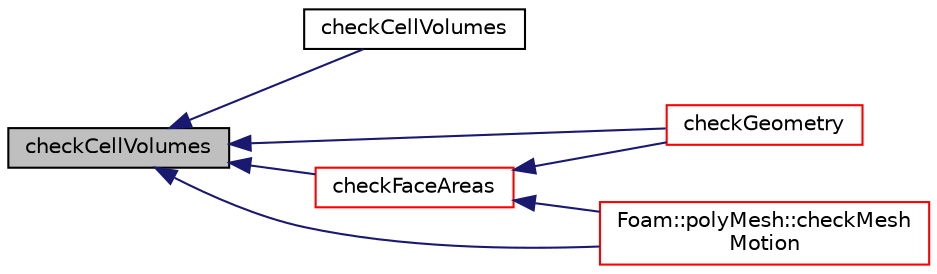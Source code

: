 digraph "checkCellVolumes"
{
  bgcolor="transparent";
  edge [fontname="Helvetica",fontsize="10",labelfontname="Helvetica",labelfontsize="10"];
  node [fontname="Helvetica",fontsize="10",shape=record];
  rankdir="LR";
  Node1 [label="checkCellVolumes",height=0.2,width=0.4,color="black", fillcolor="grey75", style="filled", fontcolor="black"];
  Node1 -> Node2 [dir="back",color="midnightblue",fontsize="10",style="solid",fontname="Helvetica"];
  Node2 [label="checkCellVolumes",height=0.2,width=0.4,color="black",URL="$a02020.html#ac9be1dd3c12102aed0e276facd4e313f",tooltip="Check for negative cell volumes. "];
  Node1 -> Node3 [dir="back",color="midnightblue",fontsize="10",style="solid",fontname="Helvetica"];
  Node3 [label="checkFaceAreas",height=0.2,width=0.4,color="red",URL="$a02020.html#a8e0ced5c735b5c574364c54e2646242b",tooltip="Check for negative face areas. "];
  Node3 -> Node4 [dir="back",color="midnightblue",fontsize="10",style="solid",fontname="Helvetica"];
  Node4 [label="checkGeometry",height=0.2,width=0.4,color="red",URL="$a02020.html#af84567331de72cd0ff6da4e8c297d138",tooltip="Check mesh geometry (& implicitly topology) for correctness. "];
  Node3 -> Node5 [dir="back",color="midnightblue",fontsize="10",style="solid",fontname="Helvetica"];
  Node5 [label="Foam::polyMesh::checkMesh\lMotion",height=0.2,width=0.4,color="red",URL="$a01961.html#af630d821400dfcdeef6141e4329c88ad",tooltip="Check mesh motion for correctness given motion points. "];
  Node1 -> Node4 [dir="back",color="midnightblue",fontsize="10",style="solid",fontname="Helvetica"];
  Node1 -> Node5 [dir="back",color="midnightblue",fontsize="10",style="solid",fontname="Helvetica"];
}
